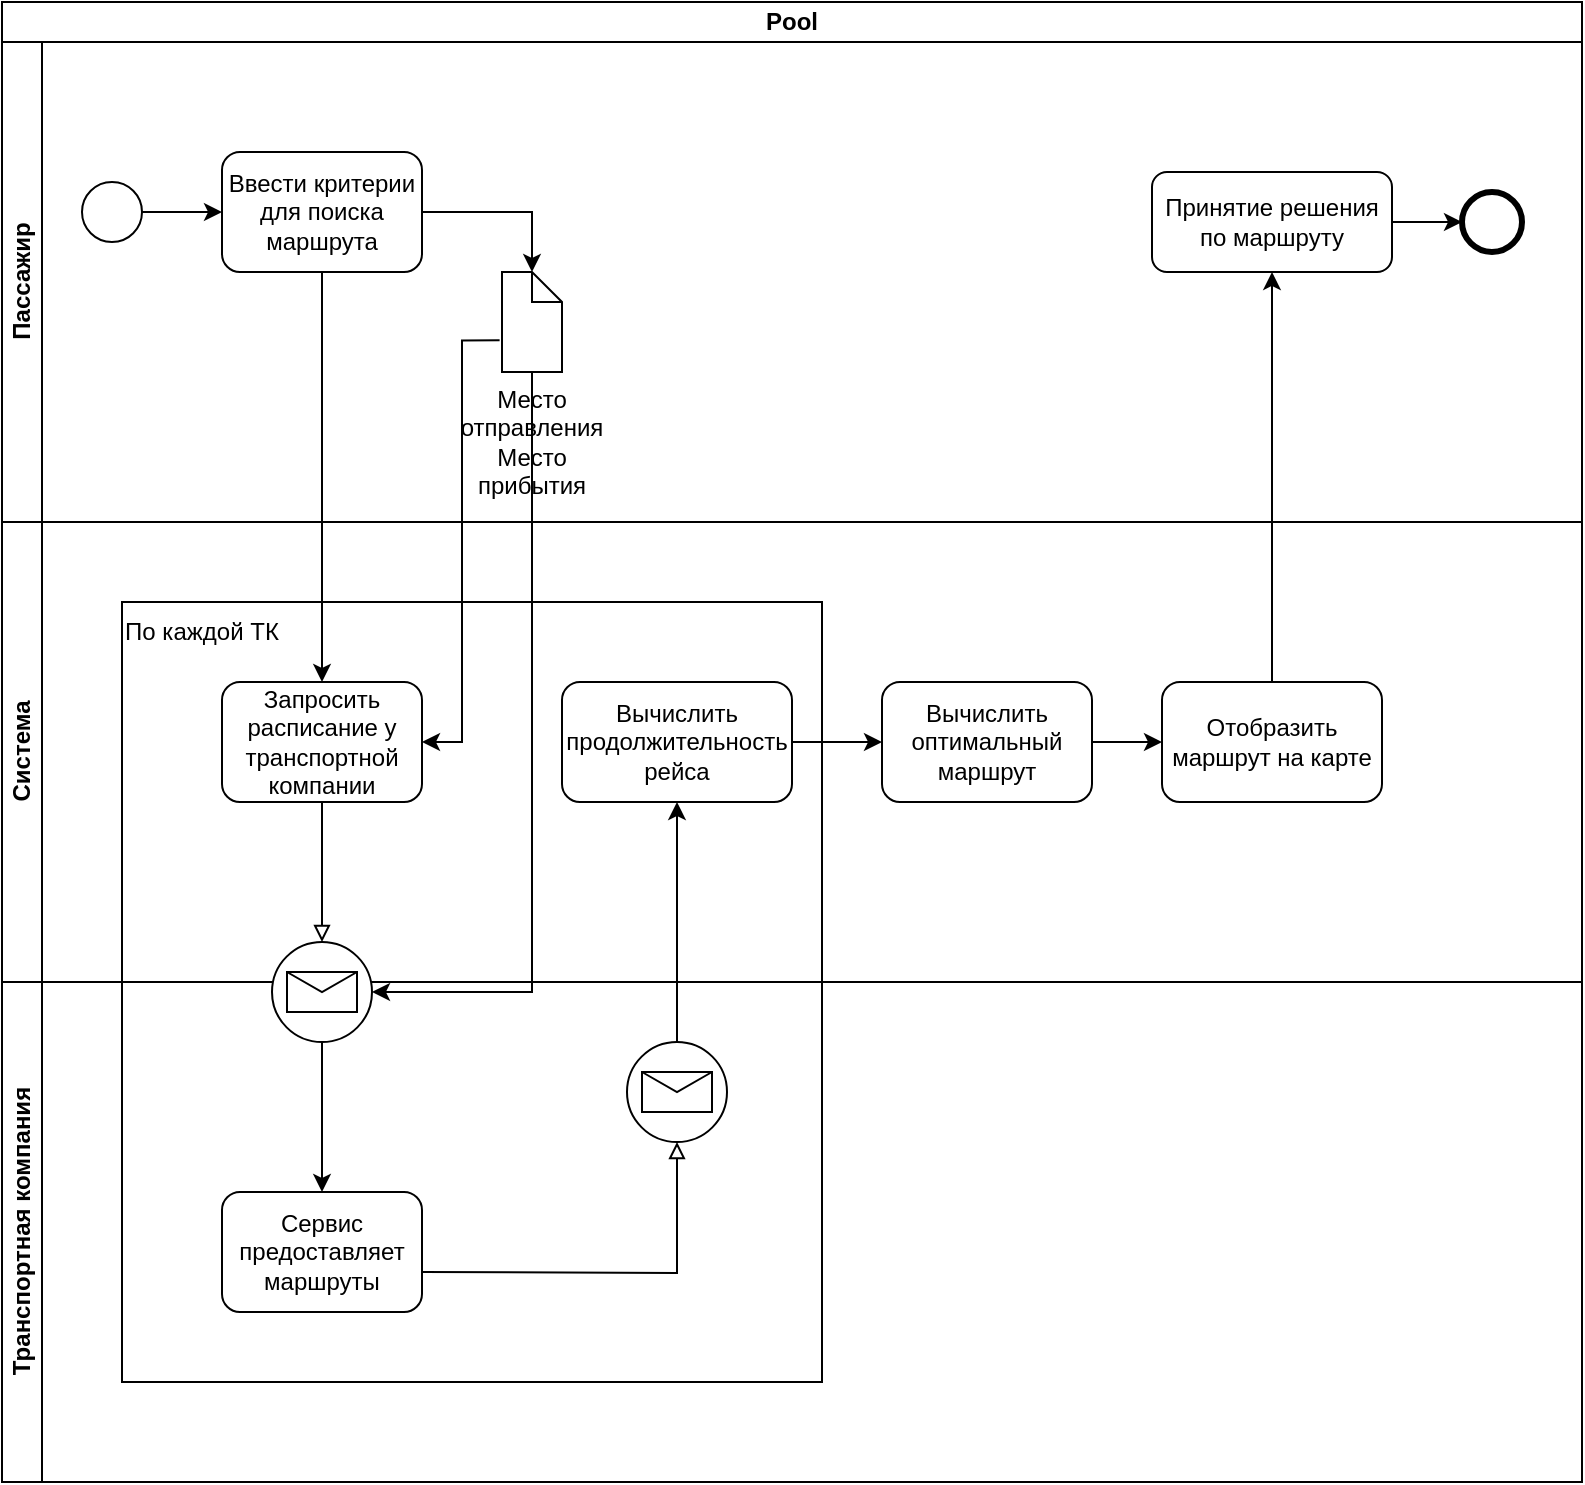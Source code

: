 <mxfile version="20.5.3" type="device"><diagram name="Page-1" id="2a216829-ef6e-dabb-86c1-c78162f3ba2b"><mxGraphModel dx="1240" dy="643" grid="1" gridSize="10" guides="1" tooltips="1" connect="1" arrows="1" fold="1" page="1" pageScale="1" pageWidth="850" pageHeight="1100" background="none" math="0" shadow="0"><root><mxCell id="0"/><mxCell id="1" parent="0"/><mxCell id="RpWu5ScRaHwwIXdRaJei-2" value="Pool" style="swimlane;html=1;childLayout=stackLayout;resizeParent=1;resizeParentMax=0;horizontal=1;startSize=20;horizontalStack=0;whiteSpace=wrap;" vertex="1" parent="1"><mxGeometry x="60" y="70" width="790" height="740" as="geometry"/></mxCell><mxCell id="RpWu5ScRaHwwIXdRaJei-3" value="Пассажир" style="swimlane;html=1;startSize=20;horizontal=0;" vertex="1" parent="RpWu5ScRaHwwIXdRaJei-2"><mxGeometry y="20" width="790" height="240" as="geometry"/></mxCell><mxCell id="RpWu5ScRaHwwIXdRaJei-7" value="" style="edgeStyle=orthogonalEdgeStyle;rounded=0;orthogonalLoop=1;jettySize=auto;html=1;entryX=0;entryY=0.5;entryDx=0;entryDy=0;" edge="1" parent="RpWu5ScRaHwwIXdRaJei-3" source="RpWu5ScRaHwwIXdRaJei-6" target="7a84cebc1def654-22"><mxGeometry relative="1" as="geometry"/></mxCell><mxCell id="RpWu5ScRaHwwIXdRaJei-6" value="" style="points=[[0.145,0.145,0],[0.5,0,0],[0.855,0.145,0],[1,0.5,0],[0.855,0.855,0],[0.5,1,0],[0.145,0.855,0],[0,0.5,0]];shape=mxgraph.bpmn.event;html=1;verticalLabelPosition=bottom;labelBackgroundColor=#ffffff;verticalAlign=top;align=center;perimeter=ellipsePerimeter;outlineConnect=0;aspect=fixed;outline=standard;symbol=general;" vertex="1" parent="RpWu5ScRaHwwIXdRaJei-3"><mxGeometry x="40" y="70" width="30" height="30" as="geometry"/></mxCell><mxCell id="RpWu5ScRaHwwIXdRaJei-51" style="edgeStyle=orthogonalEdgeStyle;rounded=0;orthogonalLoop=1;jettySize=auto;html=1;exitX=1;exitY=0.5;exitDx=0;exitDy=0;entryX=0;entryY=0;entryDx=15;entryDy=0;entryPerimeter=0;endArrow=classic;endFill=1;" edge="1" parent="RpWu5ScRaHwwIXdRaJei-3" source="7a84cebc1def654-22" target="RpWu5ScRaHwwIXdRaJei-36"><mxGeometry relative="1" as="geometry"/></mxCell><mxCell id="7a84cebc1def654-22" value="Ввести критерии для поиска маршрута" style="html=1;whiteSpace=wrap;rounded=1;" parent="RpWu5ScRaHwwIXdRaJei-3" vertex="1"><mxGeometry x="110" y="55" width="100" height="60" as="geometry"/></mxCell><mxCell id="RpWu5ScRaHwwIXdRaJei-36" value="Место отправления&lt;br&gt;Место прибытия" style="shape=mxgraph.bpmn.data;labelPosition=center;verticalLabelPosition=bottom;align=center;verticalAlign=top;whiteSpace=wrap;size=15;html=1;" vertex="1" parent="RpWu5ScRaHwwIXdRaJei-3"><mxGeometry x="250" y="115" width="30" height="50" as="geometry"/></mxCell><mxCell id="RpWu5ScRaHwwIXdRaJei-50" value="" style="edgeStyle=orthogonalEdgeStyle;rounded=0;orthogonalLoop=1;jettySize=auto;html=1;endArrow=classic;endFill=1;exitX=1;exitY=0.5;exitDx=0;exitDy=0;" edge="1" parent="RpWu5ScRaHwwIXdRaJei-3" source="RpWu5ScRaHwwIXdRaJei-45" target="RpWu5ScRaHwwIXdRaJei-47"><mxGeometry relative="1" as="geometry"><mxPoint x="680" y="90" as="sourcePoint"/></mxGeometry></mxCell><mxCell id="RpWu5ScRaHwwIXdRaJei-45" value="Принятие решения по маршруту" style="html=1;whiteSpace=wrap;rounded=1;" vertex="1" parent="RpWu5ScRaHwwIXdRaJei-3"><mxGeometry x="575" y="65" width="120" height="50" as="geometry"/></mxCell><mxCell id="RpWu5ScRaHwwIXdRaJei-47" value="" style="points=[[0.145,0.145,0],[0.5,0,0],[0.855,0.145,0],[1,0.5,0],[0.855,0.855,0],[0.5,1,0],[0.145,0.855,0],[0,0.5,0]];shape=mxgraph.bpmn.event;html=1;verticalLabelPosition=bottom;labelBackgroundColor=#ffffff;verticalAlign=top;align=center;perimeter=ellipsePerimeter;outlineConnect=0;aspect=fixed;outline=end;symbol=terminate2;" vertex="1" parent="RpWu5ScRaHwwIXdRaJei-3"><mxGeometry x="730" y="75" width="30" height="30" as="geometry"/></mxCell><mxCell id="RpWu5ScRaHwwIXdRaJei-11" style="edgeStyle=orthogonalEdgeStyle;rounded=0;orthogonalLoop=1;jettySize=auto;html=1;entryX=0.5;entryY=0;entryDx=0;entryDy=0;" edge="1" parent="RpWu5ScRaHwwIXdRaJei-2" source="7a84cebc1def654-22" target="RpWu5ScRaHwwIXdRaJei-9"><mxGeometry relative="1" as="geometry"/></mxCell><mxCell id="RpWu5ScRaHwwIXdRaJei-4" value="Система" style="swimlane;html=1;startSize=20;horizontal=0;" vertex="1" parent="RpWu5ScRaHwwIXdRaJei-2"><mxGeometry y="260" width="790" height="230" as="geometry"/></mxCell><mxCell id="RpWu5ScRaHwwIXdRaJei-59" value="" style="edgeStyle=orthogonalEdgeStyle;rounded=0;orthogonalLoop=1;jettySize=auto;html=1;endArrow=classic;endFill=1;" edge="1" parent="RpWu5ScRaHwwIXdRaJei-4" source="RpWu5ScRaHwwIXdRaJei-43" target="RpWu5ScRaHwwIXdRaJei-46"><mxGeometry relative="1" as="geometry"/></mxCell><mxCell id="RpWu5ScRaHwwIXdRaJei-43" value="Вычислить&lt;br&gt;оптимальный маршрут" style="html=1;whiteSpace=wrap;rounded=1;" vertex="1" parent="RpWu5ScRaHwwIXdRaJei-4"><mxGeometry x="440" y="80" width="105" height="60" as="geometry"/></mxCell><mxCell id="RpWu5ScRaHwwIXdRaJei-46" value="Отобразить маршрут на карте" style="html=1;whiteSpace=wrap;rounded=1;" vertex="1" parent="RpWu5ScRaHwwIXdRaJei-4"><mxGeometry x="580" y="80" width="110" height="60" as="geometry"/></mxCell><mxCell id="RpWu5ScRaHwwIXdRaJei-5" value="Транспортная компания" style="swimlane;html=1;startSize=20;horizontal=0;" vertex="1" parent="RpWu5ScRaHwwIXdRaJei-2"><mxGeometry y="490" width="790" height="250" as="geometry"/></mxCell><mxCell id="RpWu5ScRaHwwIXdRaJei-27" value="" style="edgeStyle=orthogonalEdgeStyle;rounded=0;orthogonalLoop=1;jettySize=auto;html=1;" edge="1" parent="RpWu5ScRaHwwIXdRaJei-5" source="RpWu5ScRaHwwIXdRaJei-12" target="RpWu5ScRaHwwIXdRaJei-13"><mxGeometry relative="1" as="geometry"/></mxCell><mxCell id="RpWu5ScRaHwwIXdRaJei-12" value="" style="points=[[0.145,0.145,0],[0.5,0,0],[0.855,0.145,0],[1,0.5,0],[0.855,0.855,0],[0.5,1,0],[0.145,0.855,0],[0,0.5,0]];shape=mxgraph.bpmn.event;html=1;verticalLabelPosition=bottom;labelBackgroundColor=#ffffff;verticalAlign=top;align=center;perimeter=ellipsePerimeter;outlineConnect=0;aspect=fixed;outline=standard;symbol=message;" vertex="1" parent="RpWu5ScRaHwwIXdRaJei-5"><mxGeometry x="135" y="-20" width="50" height="50" as="geometry"/></mxCell><mxCell id="RpWu5ScRaHwwIXdRaJei-13" value="Сервис предоставляет маршруты" style="html=1;whiteSpace=wrap;rounded=1;" vertex="1" parent="RpWu5ScRaHwwIXdRaJei-5"><mxGeometry x="110" y="105" width="100" height="60" as="geometry"/></mxCell><mxCell id="RpWu5ScRaHwwIXdRaJei-35" value="" style="edgeStyle=orthogonalEdgeStyle;rounded=0;orthogonalLoop=1;jettySize=auto;html=1;endArrow=block;endFill=0;" edge="1" parent="RpWu5ScRaHwwIXdRaJei-5" target="RpWu5ScRaHwwIXdRaJei-34"><mxGeometry relative="1" as="geometry"><mxPoint x="210" y="145" as="sourcePoint"/></mxGeometry></mxCell><mxCell id="RpWu5ScRaHwwIXdRaJei-41" value="" style="swimlane;html=1;startSize=20;fontStyle=0;collapsible=0;horizontal=1;swimlaneLine=0;fillColor=none;whiteSpace=wrap;" vertex="1" parent="RpWu5ScRaHwwIXdRaJei-5"><mxGeometry x="60" y="-190" width="350" height="390" as="geometry"/></mxCell><mxCell id="RpWu5ScRaHwwIXdRaJei-42" value="По каждой ТК" style="text;html=1;strokeColor=none;fillColor=none;align=center;verticalAlign=middle;whiteSpace=wrap;rounded=0;" vertex="1" parent="RpWu5ScRaHwwIXdRaJei-41"><mxGeometry width="80" height="30" as="geometry"/></mxCell><mxCell id="RpWu5ScRaHwwIXdRaJei-34" value="" style="points=[[0.145,0.145,0],[0.5,0,0],[0.855,0.145,0],[1,0.5,0],[0.855,0.855,0],[0.5,1,0],[0.145,0.855,0],[0,0.5,0]];shape=mxgraph.bpmn.event;html=1;verticalLabelPosition=bottom;labelBackgroundColor=#ffffff;verticalAlign=top;align=center;perimeter=ellipsePerimeter;outlineConnect=0;aspect=fixed;outline=standard;symbol=message;" vertex="1" parent="RpWu5ScRaHwwIXdRaJei-41"><mxGeometry x="252.5" y="220" width="50" height="50" as="geometry"/></mxCell><mxCell id="RpWu5ScRaHwwIXdRaJei-32" value="Вычислить&lt;br&gt;продолжительность рейса" style="html=1;whiteSpace=wrap;rounded=1;" vertex="1" parent="RpWu5ScRaHwwIXdRaJei-41"><mxGeometry x="220" y="40" width="115" height="60" as="geometry"/></mxCell><mxCell id="RpWu5ScRaHwwIXdRaJei-33" value="" style="edgeStyle=orthogonalEdgeStyle;rounded=0;orthogonalLoop=1;jettySize=auto;html=1;entryX=0.5;entryY=1;entryDx=0;entryDy=0;" edge="1" parent="RpWu5ScRaHwwIXdRaJei-41" source="RpWu5ScRaHwwIXdRaJei-34" target="RpWu5ScRaHwwIXdRaJei-32"><mxGeometry relative="1" as="geometry"><mxPoint x="235" y="455" as="targetPoint"/></mxGeometry></mxCell><mxCell id="RpWu5ScRaHwwIXdRaJei-9" value="Запросить расписание у транспортной компании" style="html=1;whiteSpace=wrap;rounded=1;" vertex="1" parent="RpWu5ScRaHwwIXdRaJei-41"><mxGeometry x="50" y="40" width="100" height="60" as="geometry"/></mxCell><mxCell id="RpWu5ScRaHwwIXdRaJei-25" value="" style="edgeStyle=orthogonalEdgeStyle;rounded=0;orthogonalLoop=1;jettySize=auto;html=1;endArrow=block;endFill=0;" edge="1" parent="RpWu5ScRaHwwIXdRaJei-5" source="RpWu5ScRaHwwIXdRaJei-9" target="RpWu5ScRaHwwIXdRaJei-12"><mxGeometry relative="1" as="geometry"/></mxCell><mxCell id="RpWu5ScRaHwwIXdRaJei-40" style="edgeStyle=orthogonalEdgeStyle;rounded=0;orthogonalLoop=1;jettySize=auto;html=1;entryX=1;entryY=0.5;entryDx=0;entryDy=0;entryPerimeter=0;endArrow=classic;endFill=1;exitX=0.5;exitY=1;exitDx=0;exitDy=0;exitPerimeter=0;" edge="1" parent="RpWu5ScRaHwwIXdRaJei-2" source="RpWu5ScRaHwwIXdRaJei-36" target="RpWu5ScRaHwwIXdRaJei-12"><mxGeometry relative="1" as="geometry"/></mxCell><mxCell id="RpWu5ScRaHwwIXdRaJei-38" style="edgeStyle=orthogonalEdgeStyle;rounded=0;orthogonalLoop=1;jettySize=auto;html=1;endArrow=classic;endFill=1;exitX=-0.04;exitY=0.683;exitDx=0;exitDy=0;exitPerimeter=0;entryX=1;entryY=0.5;entryDx=0;entryDy=0;" edge="1" parent="RpWu5ScRaHwwIXdRaJei-2" source="RpWu5ScRaHwwIXdRaJei-36" target="RpWu5ScRaHwwIXdRaJei-9"><mxGeometry relative="1" as="geometry"><mxPoint x="260" y="360" as="sourcePoint"/><mxPoint x="220" y="360" as="targetPoint"/></mxGeometry></mxCell><mxCell id="RpWu5ScRaHwwIXdRaJei-44" style="edgeStyle=orthogonalEdgeStyle;rounded=0;orthogonalLoop=1;jettySize=auto;html=1;exitX=1;exitY=0.5;exitDx=0;exitDy=0;entryX=0;entryY=0.5;entryDx=0;entryDy=0;endArrow=classic;endFill=1;" edge="1" parent="RpWu5ScRaHwwIXdRaJei-2" source="RpWu5ScRaHwwIXdRaJei-32" target="RpWu5ScRaHwwIXdRaJei-43"><mxGeometry relative="1" as="geometry"/></mxCell><mxCell id="RpWu5ScRaHwwIXdRaJei-49" value="" style="edgeStyle=orthogonalEdgeStyle;rounded=0;orthogonalLoop=1;jettySize=auto;html=1;endArrow=classic;endFill=1;entryX=0.5;entryY=1;entryDx=0;entryDy=0;" edge="1" parent="RpWu5ScRaHwwIXdRaJei-2" source="RpWu5ScRaHwwIXdRaJei-46" target="RpWu5ScRaHwwIXdRaJei-45"><mxGeometry relative="1" as="geometry"><mxPoint x="630" y="150" as="targetPoint"/></mxGeometry></mxCell></root></mxGraphModel></diagram></mxfile>